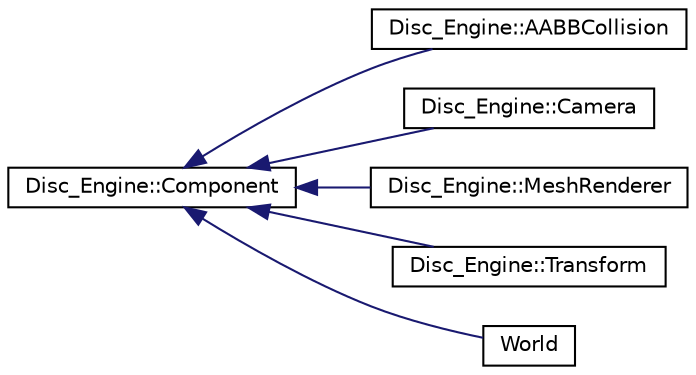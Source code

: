 digraph "Graphical Class Hierarchy"
{
  edge [fontname="Helvetica",fontsize="10",labelfontname="Helvetica",labelfontsize="10"];
  node [fontname="Helvetica",fontsize="10",shape=record];
  rankdir="LR";
  Node0 [label="Disc_Engine::Component",height=0.2,width=0.4,color="black", fillcolor="white", style="filled",URL="$class_disc___engine_1_1_component.html"];
  Node0 -> Node1 [dir="back",color="midnightblue",fontsize="10",style="solid",fontname="Helvetica"];
  Node1 [label="Disc_Engine::AABBCollision",height=0.2,width=0.4,color="black", fillcolor="white", style="filled",URL="$class_disc___engine_1_1_a_a_b_b_collision.html"];
  Node0 -> Node2 [dir="back",color="midnightblue",fontsize="10",style="solid",fontname="Helvetica"];
  Node2 [label="Disc_Engine::Camera",height=0.2,width=0.4,color="black", fillcolor="white", style="filled",URL="$class_disc___engine_1_1_camera.html"];
  Node0 -> Node3 [dir="back",color="midnightblue",fontsize="10",style="solid",fontname="Helvetica"];
  Node3 [label="Disc_Engine::MeshRenderer",height=0.2,width=0.4,color="black", fillcolor="white", style="filled",URL="$class_disc___engine_1_1_mesh_renderer.html"];
  Node0 -> Node4 [dir="back",color="midnightblue",fontsize="10",style="solid",fontname="Helvetica"];
  Node4 [label="Disc_Engine::Transform",height=0.2,width=0.4,color="black", fillcolor="white", style="filled",URL="$class_disc___engine_1_1_transform.html"];
  Node0 -> Node5 [dir="back",color="midnightblue",fontsize="10",style="solid",fontname="Helvetica"];
  Node5 [label="World",height=0.2,width=0.4,color="black", fillcolor="white", style="filled",URL="$class_world.html"];
}

